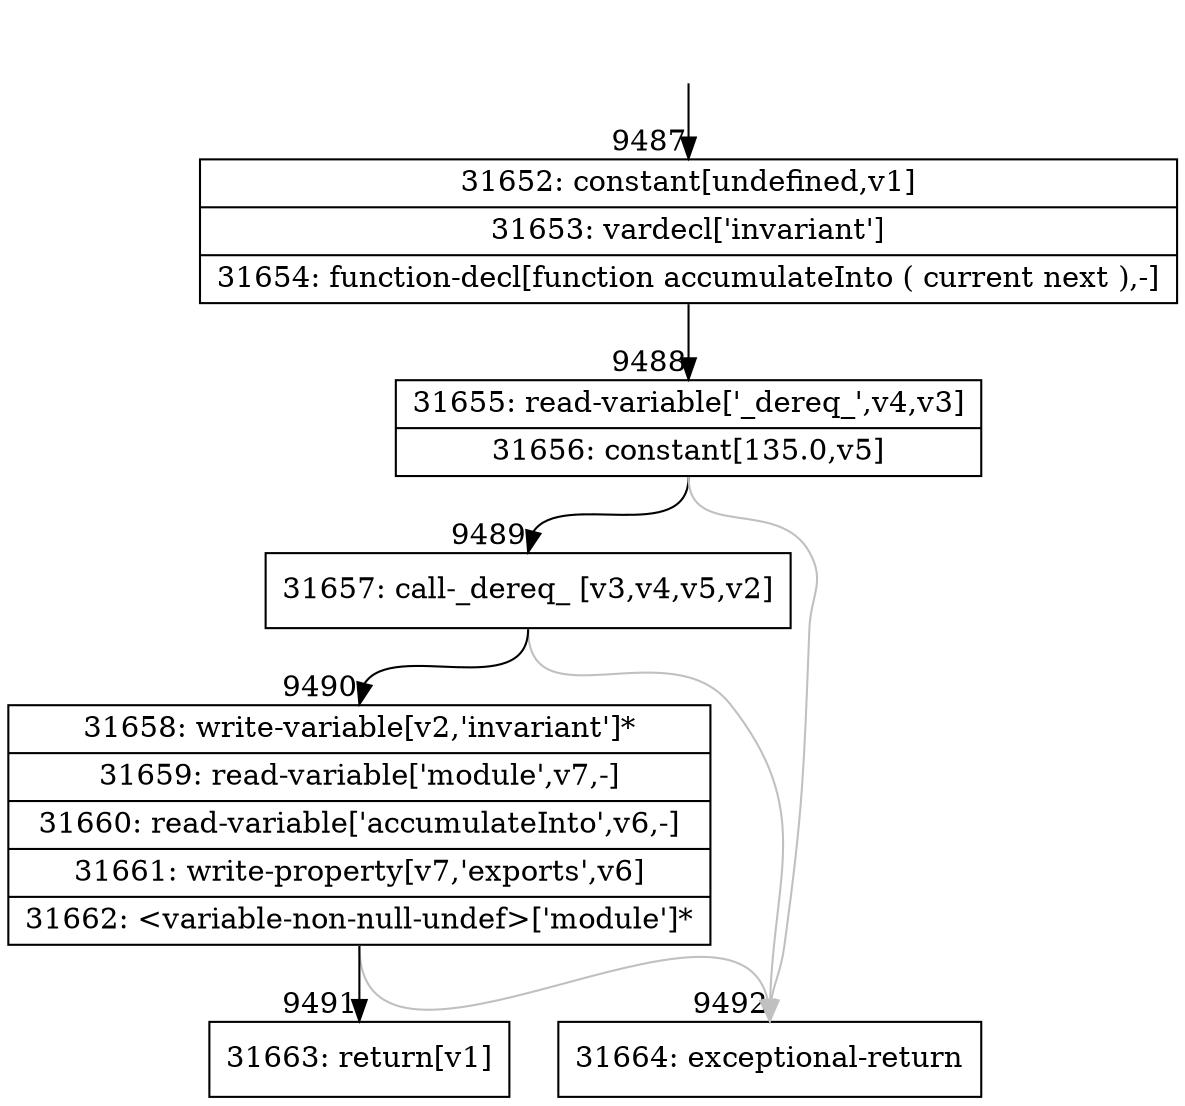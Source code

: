 digraph {
rankdir="TD"
BB_entry694[shape=none,label=""];
BB_entry694 -> BB9487 [tailport=s, headport=n, headlabel="    9487"]
BB9487 [shape=record label="{31652: constant[undefined,v1]|31653: vardecl['invariant']|31654: function-decl[function accumulateInto ( current next ),-]}" ] 
BB9487 -> BB9488 [tailport=s, headport=n, headlabel="      9488"]
BB9488 [shape=record label="{31655: read-variable['_dereq_',v4,v3]|31656: constant[135.0,v5]}" ] 
BB9488 -> BB9489 [tailport=s, headport=n, headlabel="      9489"]
BB9488 -> BB9492 [tailport=s, headport=n, color=gray, headlabel="      9492"]
BB9489 [shape=record label="{31657: call-_dereq_ [v3,v4,v5,v2]}" ] 
BB9489 -> BB9490 [tailport=s, headport=n, headlabel="      9490"]
BB9489 -> BB9492 [tailport=s, headport=n, color=gray]
BB9490 [shape=record label="{31658: write-variable[v2,'invariant']*|31659: read-variable['module',v7,-]|31660: read-variable['accumulateInto',v6,-]|31661: write-property[v7,'exports',v6]|31662: \<variable-non-null-undef\>['module']*}" ] 
BB9490 -> BB9491 [tailport=s, headport=n, headlabel="      9491"]
BB9490 -> BB9492 [tailport=s, headport=n, color=gray]
BB9491 [shape=record label="{31663: return[v1]}" ] 
BB9492 [shape=record label="{31664: exceptional-return}" ] 
//#$~ 16841
}
